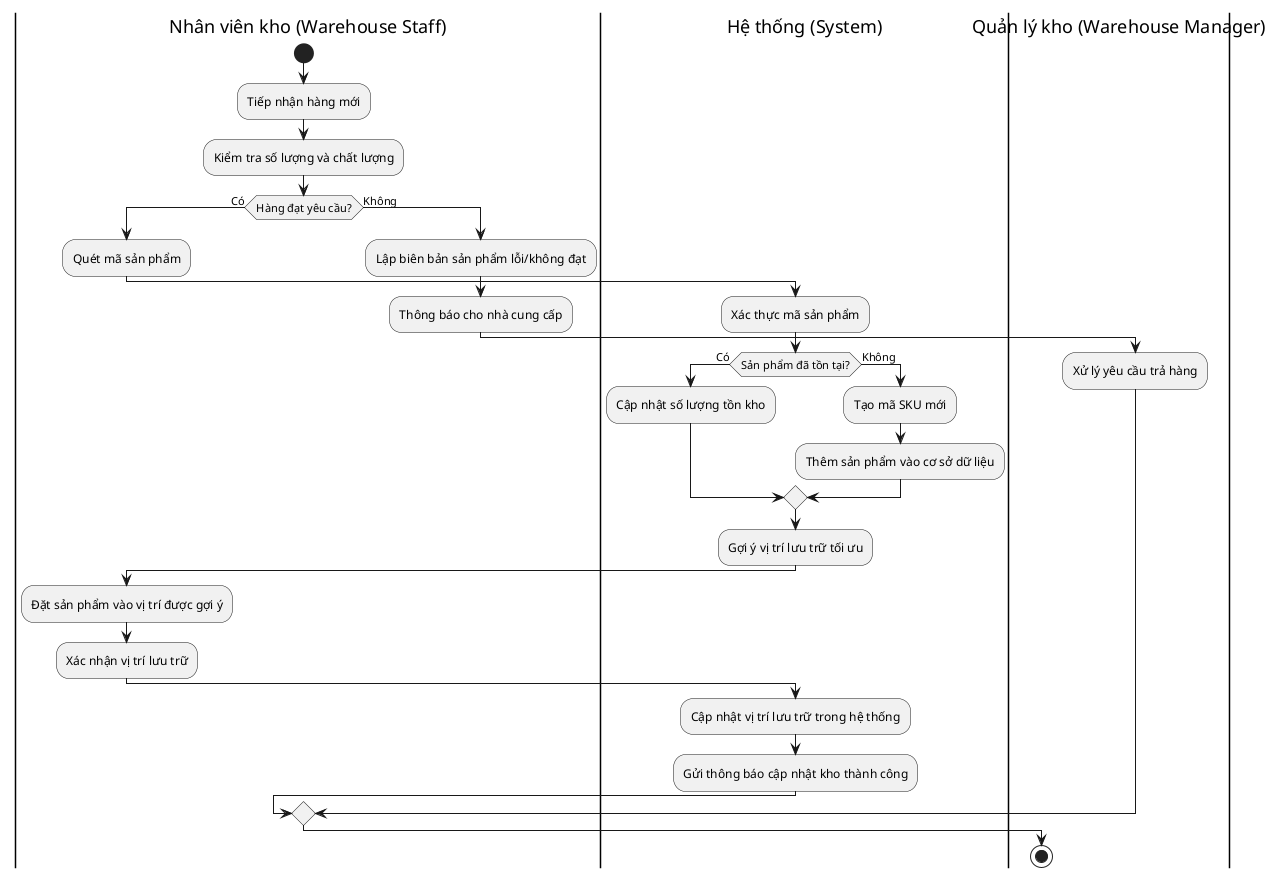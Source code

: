 @startuml Receiving Process
|Nhân viên kho (Warehouse Staff)|
|Hệ thống (System)|
|Quản lý kho (Warehouse Manager)|

|Nhân viên kho (Warehouse Staff)|
start
:Tiếp nhận hàng mới;
:Kiểm tra số lượng và chất lượng;

if (Hàng đạt yêu cầu?) then (Có)
  :Quét mã sản phẩm;
  
  |Hệ thống (System)|
  :Xác thực mã sản phẩm;
  
  if (Sản phẩm đã tồn tại?) then (Có)
    :Cập nhật số lượng tồn kho;
  else (Không)
    :Tạo mã SKU mới;
    :Thêm sản phẩm vào cơ sở dữ liệu;
  endif
  
  :Gợi ý vị trí lưu trữ tối ưu;
  
  |Nhân viên kho (Warehouse Staff)|
  :Đặt sản phẩm vào vị trí được gợi ý;
  :Xác nhận vị trí lưu trữ;
  
  |Hệ thống (System)|
  :Cập nhật vị trí lưu trữ trong hệ thống;
  :Gửi thông báo cập nhật kho thành công;
else (Không)
  |Nhân viên kho (Warehouse Staff)|
  :Lập biên bản sản phẩm lỗi/không đạt;
  :Thông báo cho nhà cung cấp;
  
  |Quản lý kho (Warehouse Manager)|
  :Xử lý yêu cầu trả hàng;
endif
stop
@enduml